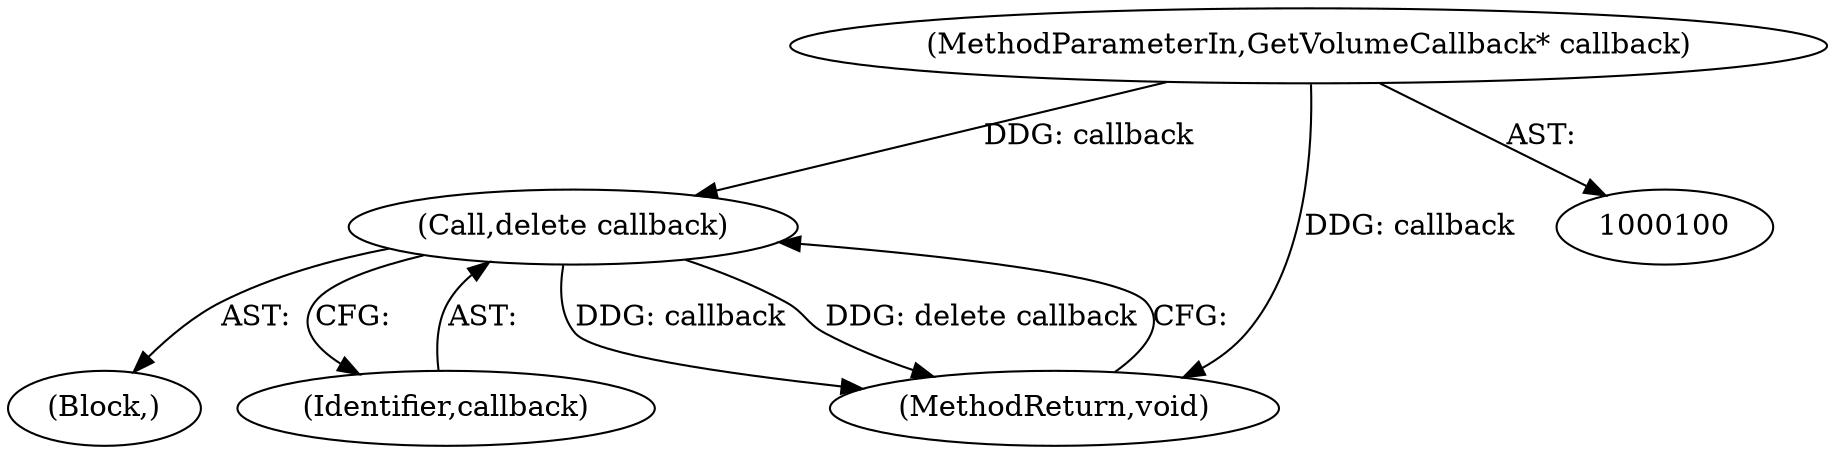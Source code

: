digraph "1_Chrome_51dfe5e3b332bcea02fb4d4c7493ae841106dd9b_10@API" {
"1000107" [label="(Call,delete callback)"];
"1000101" [label="(MethodParameterIn,GetVolumeCallback* callback)"];
"1000107" [label="(Call,delete callback)"];
"1000101" [label="(MethodParameterIn,GetVolumeCallback* callback)"];
"1000103" [label="(Block,)"];
"1000108" [label="(Identifier,callback)"];
"1000109" [label="(MethodReturn,void)"];
"1000107" -> "1000103"  [label="AST: "];
"1000107" -> "1000108"  [label="CFG: "];
"1000108" -> "1000107"  [label="AST: "];
"1000109" -> "1000107"  [label="CFG: "];
"1000107" -> "1000109"  [label="DDG: callback"];
"1000107" -> "1000109"  [label="DDG: delete callback"];
"1000101" -> "1000107"  [label="DDG: callback"];
"1000101" -> "1000100"  [label="AST: "];
"1000101" -> "1000109"  [label="DDG: callback"];
}

